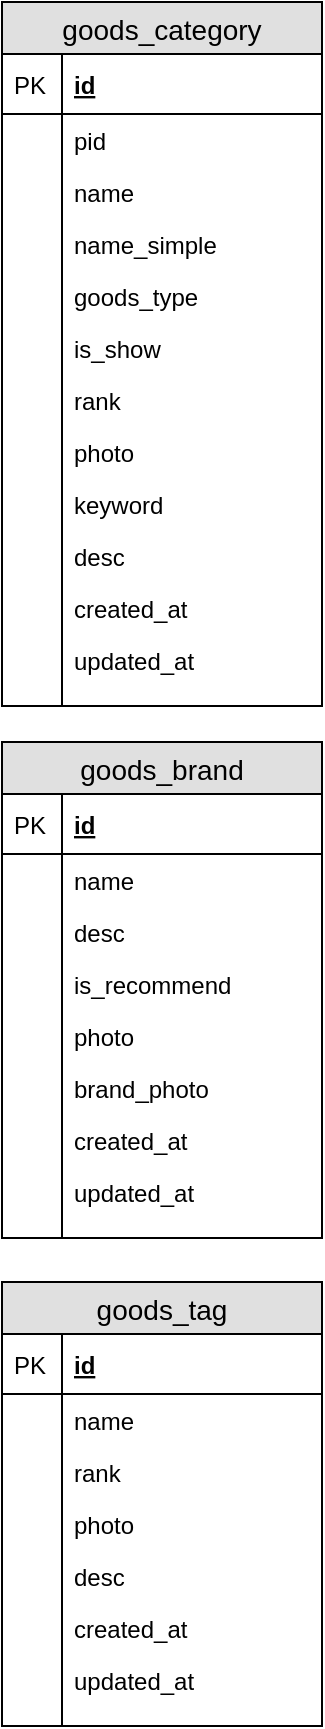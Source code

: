 <mxfile version="10.7.5" type="github"><diagram id="UWsbK4zWMXOetp3OniQC" name="Page-1"><mxGraphModel dx="2038" dy="1133" grid="1" gridSize="10" guides="1" tooltips="1" connect="1" arrows="1" fold="1" page="1" pageScale="1" pageWidth="827" pageHeight="1169" math="0" shadow="0"><root><mxCell id="0"/><mxCell id="1" parent="0"/><mxCell id="0C8YB0pioImRpFyu9dRw-1" value="goods_category" style="swimlane;fontStyle=0;childLayout=stackLayout;horizontal=1;startSize=26;fillColor=#e0e0e0;horizontalStack=0;resizeParent=1;resizeParentMax=0;resizeLast=0;collapsible=1;marginBottom=0;swimlaneFillColor=#ffffff;align=center;fontSize=14;" vertex="1" parent="1"><mxGeometry x="640" y="40" width="160" height="352" as="geometry"/></mxCell><mxCell id="0C8YB0pioImRpFyu9dRw-2" value="id" style="shape=partialRectangle;top=0;left=0;right=0;bottom=1;align=left;verticalAlign=middle;fillColor=none;spacingLeft=34;spacingRight=4;overflow=hidden;rotatable=0;points=[[0,0.5],[1,0.5]];portConstraint=eastwest;dropTarget=0;fontStyle=5;fontSize=12;" vertex="1" parent="0C8YB0pioImRpFyu9dRw-1"><mxGeometry y="26" width="160" height="30" as="geometry"/></mxCell><mxCell id="0C8YB0pioImRpFyu9dRw-3" value="PK" style="shape=partialRectangle;top=0;left=0;bottom=0;fillColor=none;align=left;verticalAlign=middle;spacingLeft=4;spacingRight=4;overflow=hidden;rotatable=0;points=[];portConstraint=eastwest;part=1;fontSize=12;" vertex="1" connectable="0" parent="0C8YB0pioImRpFyu9dRw-2"><mxGeometry width="30" height="30" as="geometry"/></mxCell><mxCell id="0C8YB0pioImRpFyu9dRw-4" value="pid" style="shape=partialRectangle;top=0;left=0;right=0;bottom=0;align=left;verticalAlign=top;fillColor=none;spacingLeft=34;spacingRight=4;overflow=hidden;rotatable=0;points=[[0,0.5],[1,0.5]];portConstraint=eastwest;dropTarget=0;fontSize=12;" vertex="1" parent="0C8YB0pioImRpFyu9dRw-1"><mxGeometry y="56" width="160" height="26" as="geometry"/></mxCell><mxCell id="0C8YB0pioImRpFyu9dRw-5" value="" style="shape=partialRectangle;top=0;left=0;bottom=0;fillColor=none;align=left;verticalAlign=top;spacingLeft=4;spacingRight=4;overflow=hidden;rotatable=0;points=[];portConstraint=eastwest;part=1;fontSize=12;" vertex="1" connectable="0" parent="0C8YB0pioImRpFyu9dRw-4"><mxGeometry width="30" height="26" as="geometry"/></mxCell><mxCell id="0C8YB0pioImRpFyu9dRw-12" value="name" style="shape=partialRectangle;top=0;left=0;right=0;bottom=0;align=left;verticalAlign=top;fillColor=none;spacingLeft=34;spacingRight=4;overflow=hidden;rotatable=0;points=[[0,0.5],[1,0.5]];portConstraint=eastwest;dropTarget=0;fontSize=12;" vertex="1" parent="0C8YB0pioImRpFyu9dRw-1"><mxGeometry y="82" width="160" height="26" as="geometry"/></mxCell><mxCell id="0C8YB0pioImRpFyu9dRw-13" value="" style="shape=partialRectangle;top=0;left=0;bottom=0;fillColor=none;align=left;verticalAlign=top;spacingLeft=4;spacingRight=4;overflow=hidden;rotatable=0;points=[];portConstraint=eastwest;part=1;fontSize=12;" vertex="1" connectable="0" parent="0C8YB0pioImRpFyu9dRw-12"><mxGeometry width="30" height="26" as="geometry"/></mxCell><mxCell id="0C8YB0pioImRpFyu9dRw-18" value="name_simple" style="shape=partialRectangle;top=0;left=0;right=0;bottom=0;align=left;verticalAlign=top;fillColor=none;spacingLeft=34;spacingRight=4;overflow=hidden;rotatable=0;points=[[0,0.5],[1,0.5]];portConstraint=eastwest;dropTarget=0;fontSize=12;" vertex="1" parent="0C8YB0pioImRpFyu9dRw-1"><mxGeometry y="108" width="160" height="26" as="geometry"/></mxCell><mxCell id="0C8YB0pioImRpFyu9dRw-19" value="" style="shape=partialRectangle;top=0;left=0;bottom=0;fillColor=none;align=left;verticalAlign=top;spacingLeft=4;spacingRight=4;overflow=hidden;rotatable=0;points=[];portConstraint=eastwest;part=1;fontSize=12;" vertex="1" connectable="0" parent="0C8YB0pioImRpFyu9dRw-18"><mxGeometry width="30" height="26" as="geometry"/></mxCell><mxCell id="0C8YB0pioImRpFyu9dRw-20" value="goods_type" style="shape=partialRectangle;top=0;left=0;right=0;bottom=0;align=left;verticalAlign=top;fillColor=none;spacingLeft=34;spacingRight=4;overflow=hidden;rotatable=0;points=[[0,0.5],[1,0.5]];portConstraint=eastwest;dropTarget=0;fontSize=12;" vertex="1" parent="0C8YB0pioImRpFyu9dRw-1"><mxGeometry y="134" width="160" height="26" as="geometry"/></mxCell><mxCell id="0C8YB0pioImRpFyu9dRw-21" value="" style="shape=partialRectangle;top=0;left=0;bottom=0;fillColor=none;align=left;verticalAlign=top;spacingLeft=4;spacingRight=4;overflow=hidden;rotatable=0;points=[];portConstraint=eastwest;part=1;fontSize=12;" vertex="1" connectable="0" parent="0C8YB0pioImRpFyu9dRw-20"><mxGeometry width="30" height="26" as="geometry"/></mxCell><mxCell id="0C8YB0pioImRpFyu9dRw-26" value="is_show" style="shape=partialRectangle;top=0;left=0;right=0;bottom=0;align=left;verticalAlign=top;fillColor=none;spacingLeft=34;spacingRight=4;overflow=hidden;rotatable=0;points=[[0,0.5],[1,0.5]];portConstraint=eastwest;dropTarget=0;fontSize=12;" vertex="1" parent="0C8YB0pioImRpFyu9dRw-1"><mxGeometry y="160" width="160" height="26" as="geometry"/></mxCell><mxCell id="0C8YB0pioImRpFyu9dRw-27" value="" style="shape=partialRectangle;top=0;left=0;bottom=0;fillColor=none;align=left;verticalAlign=top;spacingLeft=4;spacingRight=4;overflow=hidden;rotatable=0;points=[];portConstraint=eastwest;part=1;fontSize=12;" vertex="1" connectable="0" parent="0C8YB0pioImRpFyu9dRw-26"><mxGeometry width="30" height="26" as="geometry"/></mxCell><mxCell id="0C8YB0pioImRpFyu9dRw-24" value="rank" style="shape=partialRectangle;top=0;left=0;right=0;bottom=0;align=left;verticalAlign=top;fillColor=none;spacingLeft=34;spacingRight=4;overflow=hidden;rotatable=0;points=[[0,0.5],[1,0.5]];portConstraint=eastwest;dropTarget=0;fontSize=12;" vertex="1" parent="0C8YB0pioImRpFyu9dRw-1"><mxGeometry y="186" width="160" height="26" as="geometry"/></mxCell><mxCell id="0C8YB0pioImRpFyu9dRw-25" value="" style="shape=partialRectangle;top=0;left=0;bottom=0;fillColor=none;align=left;verticalAlign=top;spacingLeft=4;spacingRight=4;overflow=hidden;rotatable=0;points=[];portConstraint=eastwest;part=1;fontSize=12;" vertex="1" connectable="0" parent="0C8YB0pioImRpFyu9dRw-24"><mxGeometry width="30" height="26" as="geometry"/></mxCell><mxCell id="0C8YB0pioImRpFyu9dRw-22" value="photo" style="shape=partialRectangle;top=0;left=0;right=0;bottom=0;align=left;verticalAlign=top;fillColor=none;spacingLeft=34;spacingRight=4;overflow=hidden;rotatable=0;points=[[0,0.5],[1,0.5]];portConstraint=eastwest;dropTarget=0;fontSize=12;" vertex="1" parent="0C8YB0pioImRpFyu9dRw-1"><mxGeometry y="212" width="160" height="26" as="geometry"/></mxCell><mxCell id="0C8YB0pioImRpFyu9dRw-23" value="" style="shape=partialRectangle;top=0;left=0;bottom=0;fillColor=none;align=left;verticalAlign=top;spacingLeft=4;spacingRight=4;overflow=hidden;rotatable=0;points=[];portConstraint=eastwest;part=1;fontSize=12;" vertex="1" connectable="0" parent="0C8YB0pioImRpFyu9dRw-22"><mxGeometry width="30" height="26" as="geometry"/></mxCell><mxCell id="0C8YB0pioImRpFyu9dRw-16" value="keyword" style="shape=partialRectangle;top=0;left=0;right=0;bottom=0;align=left;verticalAlign=top;fillColor=none;spacingLeft=34;spacingRight=4;overflow=hidden;rotatable=0;points=[[0,0.5],[1,0.5]];portConstraint=eastwest;dropTarget=0;fontSize=12;" vertex="1" parent="0C8YB0pioImRpFyu9dRw-1"><mxGeometry y="238" width="160" height="26" as="geometry"/></mxCell><mxCell id="0C8YB0pioImRpFyu9dRw-17" value="" style="shape=partialRectangle;top=0;left=0;bottom=0;fillColor=none;align=left;verticalAlign=top;spacingLeft=4;spacingRight=4;overflow=hidden;rotatable=0;points=[];portConstraint=eastwest;part=1;fontSize=12;" vertex="1" connectable="0" parent="0C8YB0pioImRpFyu9dRw-16"><mxGeometry width="30" height="26" as="geometry"/></mxCell><mxCell id="0C8YB0pioImRpFyu9dRw-14" value="desc" style="shape=partialRectangle;top=0;left=0;right=0;bottom=0;align=left;verticalAlign=top;fillColor=none;spacingLeft=34;spacingRight=4;overflow=hidden;rotatable=0;points=[[0,0.5],[1,0.5]];portConstraint=eastwest;dropTarget=0;fontSize=12;" vertex="1" parent="0C8YB0pioImRpFyu9dRw-1"><mxGeometry y="264" width="160" height="26" as="geometry"/></mxCell><mxCell id="0C8YB0pioImRpFyu9dRw-15" value="" style="shape=partialRectangle;top=0;left=0;bottom=0;fillColor=none;align=left;verticalAlign=top;spacingLeft=4;spacingRight=4;overflow=hidden;rotatable=0;points=[];portConstraint=eastwest;part=1;fontSize=12;" vertex="1" connectable="0" parent="0C8YB0pioImRpFyu9dRw-14"><mxGeometry width="30" height="26" as="geometry"/></mxCell><mxCell id="0C8YB0pioImRpFyu9dRw-6" value="created_at" style="shape=partialRectangle;top=0;left=0;right=0;bottom=0;align=left;verticalAlign=top;fillColor=none;spacingLeft=34;spacingRight=4;overflow=hidden;rotatable=0;points=[[0,0.5],[1,0.5]];portConstraint=eastwest;dropTarget=0;fontSize=12;" vertex="1" parent="0C8YB0pioImRpFyu9dRw-1"><mxGeometry y="290" width="160" height="26" as="geometry"/></mxCell><mxCell id="0C8YB0pioImRpFyu9dRw-7" value="" style="shape=partialRectangle;top=0;left=0;bottom=0;fillColor=none;align=left;verticalAlign=top;spacingLeft=4;spacingRight=4;overflow=hidden;rotatable=0;points=[];portConstraint=eastwest;part=1;fontSize=12;" vertex="1" connectable="0" parent="0C8YB0pioImRpFyu9dRw-6"><mxGeometry width="30" height="26" as="geometry"/></mxCell><mxCell id="0C8YB0pioImRpFyu9dRw-8" value="updated_at" style="shape=partialRectangle;top=0;left=0;right=0;bottom=0;align=left;verticalAlign=top;fillColor=none;spacingLeft=34;spacingRight=4;overflow=hidden;rotatable=0;points=[[0,0.5],[1,0.5]];portConstraint=eastwest;dropTarget=0;fontSize=12;" vertex="1" parent="0C8YB0pioImRpFyu9dRw-1"><mxGeometry y="316" width="160" height="26" as="geometry"/></mxCell><mxCell id="0C8YB0pioImRpFyu9dRw-9" value="" style="shape=partialRectangle;top=0;left=0;bottom=0;fillColor=none;align=left;verticalAlign=top;spacingLeft=4;spacingRight=4;overflow=hidden;rotatable=0;points=[];portConstraint=eastwest;part=1;fontSize=12;" vertex="1" connectable="0" parent="0C8YB0pioImRpFyu9dRw-8"><mxGeometry width="30" height="26" as="geometry"/></mxCell><mxCell id="0C8YB0pioImRpFyu9dRw-10" value="" style="shape=partialRectangle;top=0;left=0;right=0;bottom=0;align=left;verticalAlign=top;fillColor=none;spacingLeft=34;spacingRight=4;overflow=hidden;rotatable=0;points=[[0,0.5],[1,0.5]];portConstraint=eastwest;dropTarget=0;fontSize=12;" vertex="1" parent="0C8YB0pioImRpFyu9dRw-1"><mxGeometry y="342" width="160" height="10" as="geometry"/></mxCell><mxCell id="0C8YB0pioImRpFyu9dRw-11" value="" style="shape=partialRectangle;top=0;left=0;bottom=0;fillColor=none;align=left;verticalAlign=top;spacingLeft=4;spacingRight=4;overflow=hidden;rotatable=0;points=[];portConstraint=eastwest;part=1;fontSize=12;" vertex="1" connectable="0" parent="0C8YB0pioImRpFyu9dRw-10"><mxGeometry width="30" height="10" as="geometry"/></mxCell><mxCell id="0C8YB0pioImRpFyu9dRw-28" value="goods_brand" style="swimlane;fontStyle=0;childLayout=stackLayout;horizontal=1;startSize=26;fillColor=#e0e0e0;horizontalStack=0;resizeParent=1;resizeParentMax=0;resizeLast=0;collapsible=1;marginBottom=0;swimlaneFillColor=#ffffff;align=center;fontSize=14;" vertex="1" parent="1"><mxGeometry x="640" y="410" width="160" height="248" as="geometry"/></mxCell><mxCell id="0C8YB0pioImRpFyu9dRw-29" value="id" style="shape=partialRectangle;top=0;left=0;right=0;bottom=1;align=left;verticalAlign=middle;fillColor=none;spacingLeft=34;spacingRight=4;overflow=hidden;rotatable=0;points=[[0,0.5],[1,0.5]];portConstraint=eastwest;dropTarget=0;fontStyle=5;fontSize=12;" vertex="1" parent="0C8YB0pioImRpFyu9dRw-28"><mxGeometry y="26" width="160" height="30" as="geometry"/></mxCell><mxCell id="0C8YB0pioImRpFyu9dRw-30" value="PK" style="shape=partialRectangle;top=0;left=0;bottom=0;fillColor=none;align=left;verticalAlign=middle;spacingLeft=4;spacingRight=4;overflow=hidden;rotatable=0;points=[];portConstraint=eastwest;part=1;fontSize=12;" vertex="1" connectable="0" parent="0C8YB0pioImRpFyu9dRw-29"><mxGeometry width="30" height="30" as="geometry"/></mxCell><mxCell id="0C8YB0pioImRpFyu9dRw-31" value="name" style="shape=partialRectangle;top=0;left=0;right=0;bottom=0;align=left;verticalAlign=top;fillColor=none;spacingLeft=34;spacingRight=4;overflow=hidden;rotatable=0;points=[[0,0.5],[1,0.5]];portConstraint=eastwest;dropTarget=0;fontSize=12;" vertex="1" parent="0C8YB0pioImRpFyu9dRw-28"><mxGeometry y="56" width="160" height="26" as="geometry"/></mxCell><mxCell id="0C8YB0pioImRpFyu9dRw-32" value="" style="shape=partialRectangle;top=0;left=0;bottom=0;fillColor=none;align=left;verticalAlign=top;spacingLeft=4;spacingRight=4;overflow=hidden;rotatable=0;points=[];portConstraint=eastwest;part=1;fontSize=12;" vertex="1" connectable="0" parent="0C8YB0pioImRpFyu9dRw-31"><mxGeometry width="30" height="26" as="geometry"/></mxCell><mxCell id="0C8YB0pioImRpFyu9dRw-39" value="desc" style="shape=partialRectangle;top=0;left=0;right=0;bottom=0;align=left;verticalAlign=top;fillColor=none;spacingLeft=34;spacingRight=4;overflow=hidden;rotatable=0;points=[[0,0.5],[1,0.5]];portConstraint=eastwest;dropTarget=0;fontSize=12;" vertex="1" parent="0C8YB0pioImRpFyu9dRw-28"><mxGeometry y="82" width="160" height="26" as="geometry"/></mxCell><mxCell id="0C8YB0pioImRpFyu9dRw-40" value="" style="shape=partialRectangle;top=0;left=0;bottom=0;fillColor=none;align=left;verticalAlign=top;spacingLeft=4;spacingRight=4;overflow=hidden;rotatable=0;points=[];portConstraint=eastwest;part=1;fontSize=12;" vertex="1" connectable="0" parent="0C8YB0pioImRpFyu9dRw-39"><mxGeometry width="30" height="26" as="geometry"/></mxCell><mxCell id="0C8YB0pioImRpFyu9dRw-41" value="is_recommend" style="shape=partialRectangle;top=0;left=0;right=0;bottom=0;align=left;verticalAlign=top;fillColor=none;spacingLeft=34;spacingRight=4;overflow=hidden;rotatable=0;points=[[0,0.5],[1,0.5]];portConstraint=eastwest;dropTarget=0;fontSize=12;" vertex="1" parent="0C8YB0pioImRpFyu9dRw-28"><mxGeometry y="108" width="160" height="26" as="geometry"/></mxCell><mxCell id="0C8YB0pioImRpFyu9dRw-42" value="" style="shape=partialRectangle;top=0;left=0;bottom=0;fillColor=none;align=left;verticalAlign=top;spacingLeft=4;spacingRight=4;overflow=hidden;rotatable=0;points=[];portConstraint=eastwest;part=1;fontSize=12;" vertex="1" connectable="0" parent="0C8YB0pioImRpFyu9dRw-41"><mxGeometry width="30" height="26" as="geometry"/></mxCell><mxCell id="0C8YB0pioImRpFyu9dRw-43" value="photo" style="shape=partialRectangle;top=0;left=0;right=0;bottom=0;align=left;verticalAlign=top;fillColor=none;spacingLeft=34;spacingRight=4;overflow=hidden;rotatable=0;points=[[0,0.5],[1,0.5]];portConstraint=eastwest;dropTarget=0;fontSize=12;" vertex="1" parent="0C8YB0pioImRpFyu9dRw-28"><mxGeometry y="134" width="160" height="26" as="geometry"/></mxCell><mxCell id="0C8YB0pioImRpFyu9dRw-44" value="" style="shape=partialRectangle;top=0;left=0;bottom=0;fillColor=none;align=left;verticalAlign=top;spacingLeft=4;spacingRight=4;overflow=hidden;rotatable=0;points=[];portConstraint=eastwest;part=1;fontSize=12;" vertex="1" connectable="0" parent="0C8YB0pioImRpFyu9dRw-43"><mxGeometry width="30" height="26" as="geometry"/></mxCell><mxCell id="0C8YB0pioImRpFyu9dRw-45" value="brand_photo" style="shape=partialRectangle;top=0;left=0;right=0;bottom=0;align=left;verticalAlign=top;fillColor=none;spacingLeft=34;spacingRight=4;overflow=hidden;rotatable=0;points=[[0,0.5],[1,0.5]];portConstraint=eastwest;dropTarget=0;fontSize=12;" vertex="1" parent="0C8YB0pioImRpFyu9dRw-28"><mxGeometry y="160" width="160" height="26" as="geometry"/></mxCell><mxCell id="0C8YB0pioImRpFyu9dRw-46" value="" style="shape=partialRectangle;top=0;left=0;bottom=0;fillColor=none;align=left;verticalAlign=top;spacingLeft=4;spacingRight=4;overflow=hidden;rotatable=0;points=[];portConstraint=eastwest;part=1;fontSize=12;" vertex="1" connectable="0" parent="0C8YB0pioImRpFyu9dRw-45"><mxGeometry width="30" height="26" as="geometry"/></mxCell><mxCell id="0C8YB0pioImRpFyu9dRw-33" value="created_at" style="shape=partialRectangle;top=0;left=0;right=0;bottom=0;align=left;verticalAlign=top;fillColor=none;spacingLeft=34;spacingRight=4;overflow=hidden;rotatable=0;points=[[0,0.5],[1,0.5]];portConstraint=eastwest;dropTarget=0;fontSize=12;" vertex="1" parent="0C8YB0pioImRpFyu9dRw-28"><mxGeometry y="186" width="160" height="26" as="geometry"/></mxCell><mxCell id="0C8YB0pioImRpFyu9dRw-34" value="" style="shape=partialRectangle;top=0;left=0;bottom=0;fillColor=none;align=left;verticalAlign=top;spacingLeft=4;spacingRight=4;overflow=hidden;rotatable=0;points=[];portConstraint=eastwest;part=1;fontSize=12;" vertex="1" connectable="0" parent="0C8YB0pioImRpFyu9dRw-33"><mxGeometry width="30" height="26" as="geometry"/></mxCell><mxCell id="0C8YB0pioImRpFyu9dRw-35" value="updated_at" style="shape=partialRectangle;top=0;left=0;right=0;bottom=0;align=left;verticalAlign=top;fillColor=none;spacingLeft=34;spacingRight=4;overflow=hidden;rotatable=0;points=[[0,0.5],[1,0.5]];portConstraint=eastwest;dropTarget=0;fontSize=12;" vertex="1" parent="0C8YB0pioImRpFyu9dRw-28"><mxGeometry y="212" width="160" height="26" as="geometry"/></mxCell><mxCell id="0C8YB0pioImRpFyu9dRw-36" value="" style="shape=partialRectangle;top=0;left=0;bottom=0;fillColor=none;align=left;verticalAlign=top;spacingLeft=4;spacingRight=4;overflow=hidden;rotatable=0;points=[];portConstraint=eastwest;part=1;fontSize=12;" vertex="1" connectable="0" parent="0C8YB0pioImRpFyu9dRw-35"><mxGeometry width="30" height="26" as="geometry"/></mxCell><mxCell id="0C8YB0pioImRpFyu9dRw-37" value="" style="shape=partialRectangle;top=0;left=0;right=0;bottom=0;align=left;verticalAlign=top;fillColor=none;spacingLeft=34;spacingRight=4;overflow=hidden;rotatable=0;points=[[0,0.5],[1,0.5]];portConstraint=eastwest;dropTarget=0;fontSize=12;" vertex="1" parent="0C8YB0pioImRpFyu9dRw-28"><mxGeometry y="238" width="160" height="10" as="geometry"/></mxCell><mxCell id="0C8YB0pioImRpFyu9dRw-38" value="" style="shape=partialRectangle;top=0;left=0;bottom=0;fillColor=none;align=left;verticalAlign=top;spacingLeft=4;spacingRight=4;overflow=hidden;rotatable=0;points=[];portConstraint=eastwest;part=1;fontSize=12;" vertex="1" connectable="0" parent="0C8YB0pioImRpFyu9dRw-37"><mxGeometry width="30" height="10" as="geometry"/></mxCell><mxCell id="0C8YB0pioImRpFyu9dRw-47" value="goods_tag" style="swimlane;fontStyle=0;childLayout=stackLayout;horizontal=1;startSize=26;fillColor=#e0e0e0;horizontalStack=0;resizeParent=1;resizeParentMax=0;resizeLast=0;collapsible=1;marginBottom=0;swimlaneFillColor=#ffffff;align=center;fontSize=14;" vertex="1" parent="1"><mxGeometry x="640" y="680" width="160" height="222" as="geometry"/></mxCell><mxCell id="0C8YB0pioImRpFyu9dRw-48" value="id" style="shape=partialRectangle;top=0;left=0;right=0;bottom=1;align=left;verticalAlign=middle;fillColor=none;spacingLeft=34;spacingRight=4;overflow=hidden;rotatable=0;points=[[0,0.5],[1,0.5]];portConstraint=eastwest;dropTarget=0;fontStyle=5;fontSize=12;" vertex="1" parent="0C8YB0pioImRpFyu9dRw-47"><mxGeometry y="26" width="160" height="30" as="geometry"/></mxCell><mxCell id="0C8YB0pioImRpFyu9dRw-49" value="PK" style="shape=partialRectangle;top=0;left=0;bottom=0;fillColor=none;align=left;verticalAlign=middle;spacingLeft=4;spacingRight=4;overflow=hidden;rotatable=0;points=[];portConstraint=eastwest;part=1;fontSize=12;" vertex="1" connectable="0" parent="0C8YB0pioImRpFyu9dRw-48"><mxGeometry width="30" height="30" as="geometry"/></mxCell><mxCell id="0C8YB0pioImRpFyu9dRw-50" value="name" style="shape=partialRectangle;top=0;left=0;right=0;bottom=0;align=left;verticalAlign=top;fillColor=none;spacingLeft=34;spacingRight=4;overflow=hidden;rotatable=0;points=[[0,0.5],[1,0.5]];portConstraint=eastwest;dropTarget=0;fontSize=12;" vertex="1" parent="0C8YB0pioImRpFyu9dRw-47"><mxGeometry y="56" width="160" height="26" as="geometry"/></mxCell><mxCell id="0C8YB0pioImRpFyu9dRw-51" value="" style="shape=partialRectangle;top=0;left=0;bottom=0;fillColor=none;align=left;verticalAlign=top;spacingLeft=4;spacingRight=4;overflow=hidden;rotatable=0;points=[];portConstraint=eastwest;part=1;fontSize=12;" vertex="1" connectable="0" parent="0C8YB0pioImRpFyu9dRw-50"><mxGeometry width="30" height="26" as="geometry"/></mxCell><mxCell id="0C8YB0pioImRpFyu9dRw-52" value="rank" style="shape=partialRectangle;top=0;left=0;right=0;bottom=0;align=left;verticalAlign=top;fillColor=none;spacingLeft=34;spacingRight=4;overflow=hidden;rotatable=0;points=[[0,0.5],[1,0.5]];portConstraint=eastwest;dropTarget=0;fontSize=12;" vertex="1" parent="0C8YB0pioImRpFyu9dRw-47"><mxGeometry y="82" width="160" height="26" as="geometry"/></mxCell><mxCell id="0C8YB0pioImRpFyu9dRw-53" value="" style="shape=partialRectangle;top=0;left=0;bottom=0;fillColor=none;align=left;verticalAlign=top;spacingLeft=4;spacingRight=4;overflow=hidden;rotatable=0;points=[];portConstraint=eastwest;part=1;fontSize=12;" vertex="1" connectable="0" parent="0C8YB0pioImRpFyu9dRw-52"><mxGeometry width="30" height="26" as="geometry"/></mxCell><mxCell id="0C8YB0pioImRpFyu9dRw-60" value="photo" style="shape=partialRectangle;top=0;left=0;right=0;bottom=0;align=left;verticalAlign=top;fillColor=none;spacingLeft=34;spacingRight=4;overflow=hidden;rotatable=0;points=[[0,0.5],[1,0.5]];portConstraint=eastwest;dropTarget=0;fontSize=12;" vertex="1" parent="0C8YB0pioImRpFyu9dRw-47"><mxGeometry y="108" width="160" height="26" as="geometry"/></mxCell><mxCell id="0C8YB0pioImRpFyu9dRw-61" value="" style="shape=partialRectangle;top=0;left=0;bottom=0;fillColor=none;align=left;verticalAlign=top;spacingLeft=4;spacingRight=4;overflow=hidden;rotatable=0;points=[];portConstraint=eastwest;part=1;fontSize=12;" vertex="1" connectable="0" parent="0C8YB0pioImRpFyu9dRw-60"><mxGeometry width="30" height="26" as="geometry"/></mxCell><mxCell id="0C8YB0pioImRpFyu9dRw-62" value="desc" style="shape=partialRectangle;top=0;left=0;right=0;bottom=0;align=left;verticalAlign=top;fillColor=none;spacingLeft=34;spacingRight=4;overflow=hidden;rotatable=0;points=[[0,0.5],[1,0.5]];portConstraint=eastwest;dropTarget=0;fontSize=12;" vertex="1" parent="0C8YB0pioImRpFyu9dRw-47"><mxGeometry y="134" width="160" height="26" as="geometry"/></mxCell><mxCell id="0C8YB0pioImRpFyu9dRw-63" value="" style="shape=partialRectangle;top=0;left=0;bottom=0;fillColor=none;align=left;verticalAlign=top;spacingLeft=4;spacingRight=4;overflow=hidden;rotatable=0;points=[];portConstraint=eastwest;part=1;fontSize=12;" vertex="1" connectable="0" parent="0C8YB0pioImRpFyu9dRw-62"><mxGeometry width="30" height="26" as="geometry"/></mxCell><mxCell id="0C8YB0pioImRpFyu9dRw-58" value="created_at" style="shape=partialRectangle;top=0;left=0;right=0;bottom=0;align=left;verticalAlign=top;fillColor=none;spacingLeft=34;spacingRight=4;overflow=hidden;rotatable=0;points=[[0,0.5],[1,0.5]];portConstraint=eastwest;dropTarget=0;fontSize=12;" vertex="1" parent="0C8YB0pioImRpFyu9dRw-47"><mxGeometry y="160" width="160" height="26" as="geometry"/></mxCell><mxCell id="0C8YB0pioImRpFyu9dRw-59" value="" style="shape=partialRectangle;top=0;left=0;bottom=0;fillColor=none;align=left;verticalAlign=top;spacingLeft=4;spacingRight=4;overflow=hidden;rotatable=0;points=[];portConstraint=eastwest;part=1;fontSize=12;" vertex="1" connectable="0" parent="0C8YB0pioImRpFyu9dRw-58"><mxGeometry width="30" height="26" as="geometry"/></mxCell><mxCell id="0C8YB0pioImRpFyu9dRw-54" value="updated_at" style="shape=partialRectangle;top=0;left=0;right=0;bottom=0;align=left;verticalAlign=top;fillColor=none;spacingLeft=34;spacingRight=4;overflow=hidden;rotatable=0;points=[[0,0.5],[1,0.5]];portConstraint=eastwest;dropTarget=0;fontSize=12;" vertex="1" parent="0C8YB0pioImRpFyu9dRw-47"><mxGeometry y="186" width="160" height="26" as="geometry"/></mxCell><mxCell id="0C8YB0pioImRpFyu9dRw-55" value="" style="shape=partialRectangle;top=0;left=0;bottom=0;fillColor=none;align=left;verticalAlign=top;spacingLeft=4;spacingRight=4;overflow=hidden;rotatable=0;points=[];portConstraint=eastwest;part=1;fontSize=12;" vertex="1" connectable="0" parent="0C8YB0pioImRpFyu9dRw-54"><mxGeometry width="30" height="26" as="geometry"/></mxCell><mxCell id="0C8YB0pioImRpFyu9dRw-56" value="" style="shape=partialRectangle;top=0;left=0;right=0;bottom=0;align=left;verticalAlign=top;fillColor=none;spacingLeft=34;spacingRight=4;overflow=hidden;rotatable=0;points=[[0,0.5],[1,0.5]];portConstraint=eastwest;dropTarget=0;fontSize=12;" vertex="1" parent="0C8YB0pioImRpFyu9dRw-47"><mxGeometry y="212" width="160" height="10" as="geometry"/></mxCell><mxCell id="0C8YB0pioImRpFyu9dRw-57" value="" style="shape=partialRectangle;top=0;left=0;bottom=0;fillColor=none;align=left;verticalAlign=top;spacingLeft=4;spacingRight=4;overflow=hidden;rotatable=0;points=[];portConstraint=eastwest;part=1;fontSize=12;" vertex="1" connectable="0" parent="0C8YB0pioImRpFyu9dRw-56"><mxGeometry width="30" height="10" as="geometry"/></mxCell></root></mxGraphModel></diagram></mxfile>